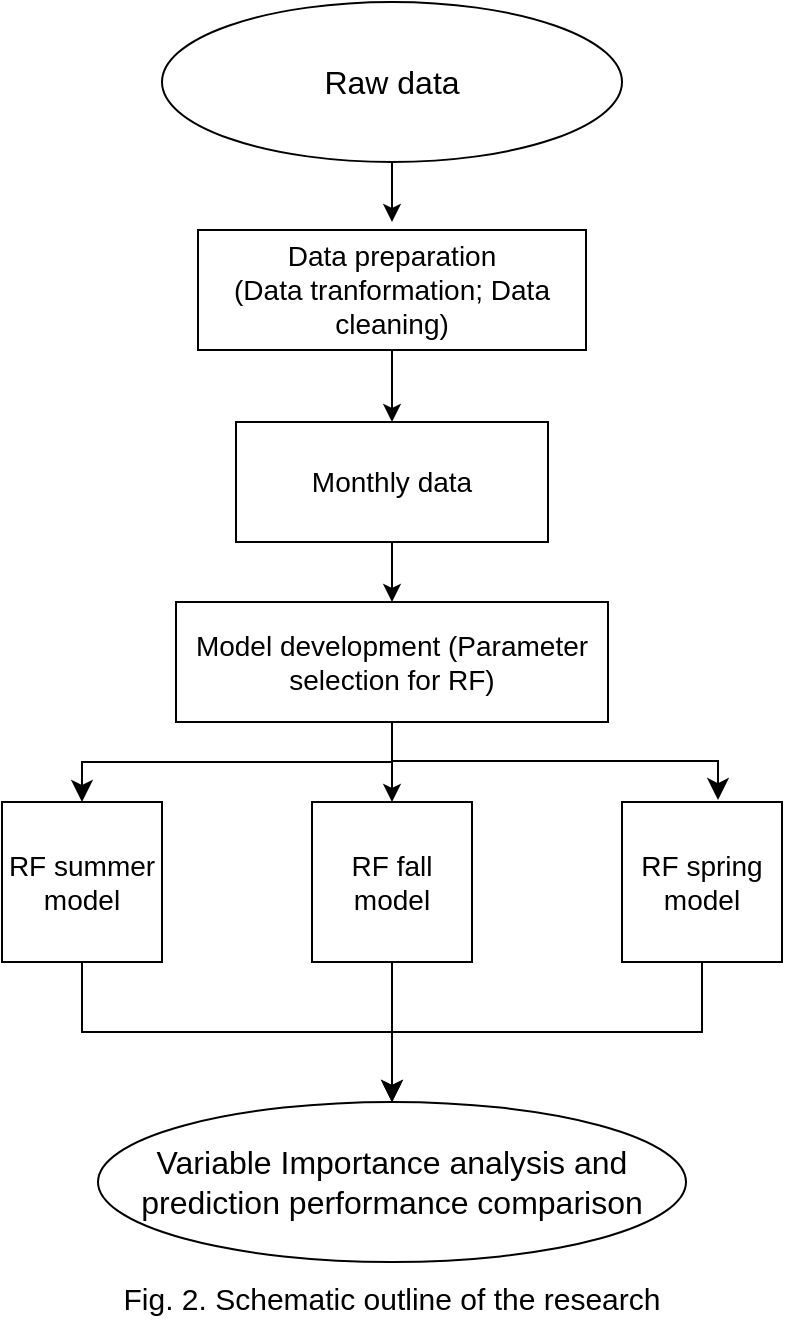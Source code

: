 <mxfile version="24.0.1" type="github">
  <diagram name="Page-1" id="69g6Tnyvi92k0cFtCzYW">
    <mxGraphModel dx="1434" dy="795" grid="1" gridSize="10" guides="1" tooltips="1" connect="1" arrows="1" fold="1" page="1" pageScale="1" pageWidth="827" pageHeight="1169" math="0" shadow="0">
      <root>
        <mxCell id="0" />
        <mxCell id="1" parent="0" />
        <mxCell id="OWldn-HWdzA0OJEKjCe9-10" style="edgeStyle=orthogonalEdgeStyle;rounded=0;orthogonalLoop=1;jettySize=auto;html=1;" edge="1" parent="1" source="OWldn-HWdzA0OJEKjCe9-1">
          <mxGeometry relative="1" as="geometry">
            <mxPoint x="414" y="180" as="targetPoint" />
          </mxGeometry>
        </mxCell>
        <mxCell id="OWldn-HWdzA0OJEKjCe9-1" value="Raw data" style="ellipse;whiteSpace=wrap;html=1;fontSize=16;" vertex="1" parent="1">
          <mxGeometry x="299" y="70" width="230" height="80" as="geometry" />
        </mxCell>
        <mxCell id="OWldn-HWdzA0OJEKjCe9-11" style="edgeStyle=orthogonalEdgeStyle;rounded=0;orthogonalLoop=1;jettySize=auto;html=1;entryX=0.5;entryY=0;entryDx=0;entryDy=0;" edge="1" parent="1" source="OWldn-HWdzA0OJEKjCe9-2" target="OWldn-HWdzA0OJEKjCe9-3">
          <mxGeometry relative="1" as="geometry" />
        </mxCell>
        <mxCell id="OWldn-HWdzA0OJEKjCe9-2" value="Data preparation&lt;div style=&quot;font-size: 14px;&quot;&gt;(Data tranformation; Data cleaning)&lt;/div&gt;" style="rounded=0;whiteSpace=wrap;html=1;fontSize=14;" vertex="1" parent="1">
          <mxGeometry x="317" y="184" width="194" height="60" as="geometry" />
        </mxCell>
        <mxCell id="OWldn-HWdzA0OJEKjCe9-12" style="edgeStyle=orthogonalEdgeStyle;rounded=0;orthogonalLoop=1;jettySize=auto;html=1;entryX=0.5;entryY=0;entryDx=0;entryDy=0;" edge="1" parent="1" source="OWldn-HWdzA0OJEKjCe9-3" target="OWldn-HWdzA0OJEKjCe9-4">
          <mxGeometry relative="1" as="geometry" />
        </mxCell>
        <mxCell id="OWldn-HWdzA0OJEKjCe9-3" value="Monthly data" style="rounded=0;whiteSpace=wrap;html=1;fontSize=14;" vertex="1" parent="1">
          <mxGeometry x="336" y="280" width="156" height="60" as="geometry" />
        </mxCell>
        <mxCell id="OWldn-HWdzA0OJEKjCe9-16" style="edgeStyle=orthogonalEdgeStyle;rounded=0;orthogonalLoop=1;jettySize=auto;html=1;entryX=0.5;entryY=0;entryDx=0;entryDy=0;" edge="1" parent="1" source="OWldn-HWdzA0OJEKjCe9-4" target="OWldn-HWdzA0OJEKjCe9-6">
          <mxGeometry relative="1" as="geometry" />
        </mxCell>
        <mxCell id="OWldn-HWdzA0OJEKjCe9-4" value="Model development (Parameter selection for RF)" style="rounded=0;whiteSpace=wrap;html=1;fontSize=14;" vertex="1" parent="1">
          <mxGeometry x="306" y="370" width="216" height="60" as="geometry" />
        </mxCell>
        <mxCell id="OWldn-HWdzA0OJEKjCe9-5" value="RF summer model" style="whiteSpace=wrap;html=1;aspect=fixed;fontSize=14;" vertex="1" parent="1">
          <mxGeometry x="219" y="470" width="80" height="80" as="geometry" />
        </mxCell>
        <mxCell id="OWldn-HWdzA0OJEKjCe9-19" style="edgeStyle=orthogonalEdgeStyle;rounded=0;orthogonalLoop=1;jettySize=auto;html=1;entryX=0.5;entryY=0;entryDx=0;entryDy=0;" edge="1" parent="1" source="OWldn-HWdzA0OJEKjCe9-6" target="OWldn-HWdzA0OJEKjCe9-8">
          <mxGeometry relative="1" as="geometry" />
        </mxCell>
        <mxCell id="OWldn-HWdzA0OJEKjCe9-6" value="RF fall model" style="whiteSpace=wrap;html=1;aspect=fixed;fontSize=14;" vertex="1" parent="1">
          <mxGeometry x="374" y="470" width="80" height="80" as="geometry" />
        </mxCell>
        <mxCell id="OWldn-HWdzA0OJEKjCe9-7" value="RF spring model" style="whiteSpace=wrap;html=1;aspect=fixed;fontSize=14;" vertex="1" parent="1">
          <mxGeometry x="529" y="470" width="80" height="80" as="geometry" />
        </mxCell>
        <mxCell id="OWldn-HWdzA0OJEKjCe9-8" value="Variable Importance analysis and prediction performance comparison" style="ellipse;whiteSpace=wrap;html=1;fontSize=16;" vertex="1" parent="1">
          <mxGeometry x="267" y="620" width="294" height="80" as="geometry" />
        </mxCell>
        <mxCell id="OWldn-HWdzA0OJEKjCe9-14" value="" style="edgeStyle=elbowEdgeStyle;elbow=vertical;endArrow=classic;html=1;curved=0;rounded=0;endSize=8;startSize=8;entryX=0.6;entryY=-0.012;entryDx=0;entryDy=0;entryPerimeter=0;exitX=0.5;exitY=1;exitDx=0;exitDy=0;" edge="1" parent="1" source="OWldn-HWdzA0OJEKjCe9-4" target="OWldn-HWdzA0OJEKjCe9-7">
          <mxGeometry width="50" height="50" relative="1" as="geometry">
            <mxPoint x="542" y="450" as="sourcePoint" />
            <mxPoint x="592" y="400" as="targetPoint" />
          </mxGeometry>
        </mxCell>
        <mxCell id="OWldn-HWdzA0OJEKjCe9-15" value="" style="edgeStyle=elbowEdgeStyle;elbow=vertical;endArrow=classic;html=1;curved=0;rounded=0;endSize=8;startSize=8;entryX=0.5;entryY=0;entryDx=0;entryDy=0;exitX=0.5;exitY=1;exitDx=0;exitDy=0;" edge="1" parent="1" source="OWldn-HWdzA0OJEKjCe9-4" target="OWldn-HWdzA0OJEKjCe9-5">
          <mxGeometry width="50" height="50" relative="1" as="geometry">
            <mxPoint x="410" y="430" as="sourcePoint" />
            <mxPoint x="440" y="410" as="targetPoint" />
          </mxGeometry>
        </mxCell>
        <mxCell id="OWldn-HWdzA0OJEKjCe9-17" value="" style="edgeStyle=elbowEdgeStyle;elbow=vertical;endArrow=classic;html=1;curved=0;rounded=0;endSize=8;startSize=8;entryX=0.5;entryY=0;entryDx=0;entryDy=0;exitX=0.5;exitY=1;exitDx=0;exitDy=0;" edge="1" parent="1" source="OWldn-HWdzA0OJEKjCe9-5" target="OWldn-HWdzA0OJEKjCe9-8">
          <mxGeometry width="50" height="50" relative="1" as="geometry">
            <mxPoint x="280" y="585" as="sourcePoint" />
            <mxPoint x="330" y="535" as="targetPoint" />
          </mxGeometry>
        </mxCell>
        <mxCell id="OWldn-HWdzA0OJEKjCe9-18" value="" style="edgeStyle=elbowEdgeStyle;elbow=vertical;endArrow=classic;html=1;curved=0;rounded=0;endSize=8;startSize=8;entryX=0.5;entryY=0;entryDx=0;entryDy=0;" edge="1" parent="1" source="OWldn-HWdzA0OJEKjCe9-7" target="OWldn-HWdzA0OJEKjCe9-8">
          <mxGeometry width="50" height="50" relative="1" as="geometry">
            <mxPoint x="550" y="615" as="sourcePoint" />
            <mxPoint x="450" y="590" as="targetPoint" />
          </mxGeometry>
        </mxCell>
        <mxCell id="OWldn-HWdzA0OJEKjCe9-20" value="&lt;font style=&quot;font-size: 15px;&quot;&gt;Fig. 2. Schematic outline of the research&lt;/font&gt;" style="text;html=1;align=center;verticalAlign=middle;whiteSpace=wrap;rounded=0;" vertex="1" parent="1">
          <mxGeometry x="269" y="703" width="290" height="30" as="geometry" />
        </mxCell>
      </root>
    </mxGraphModel>
  </diagram>
</mxfile>
